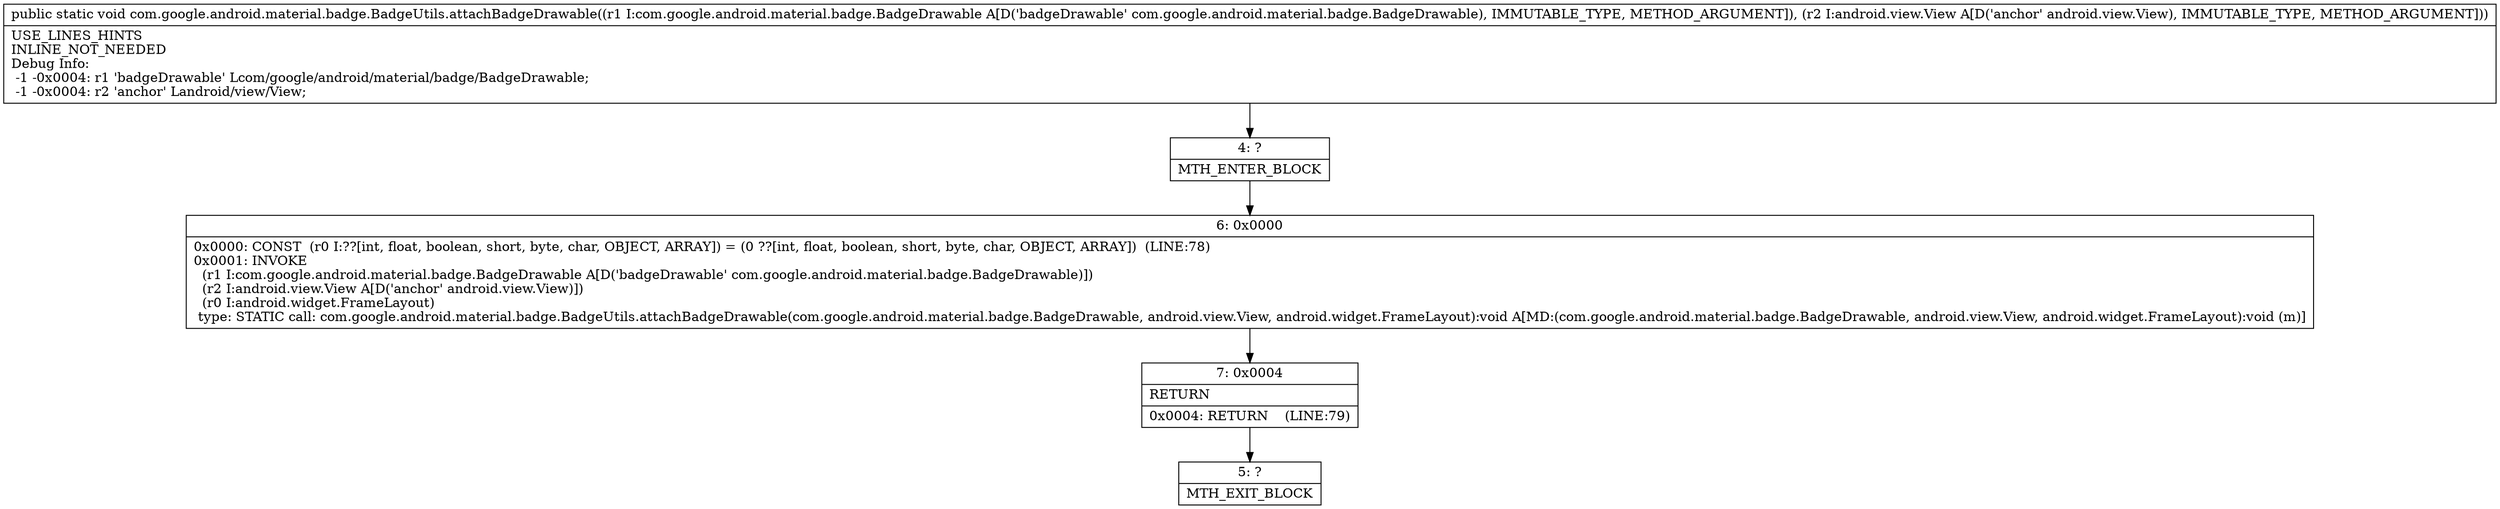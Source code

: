digraph "CFG forcom.google.android.material.badge.BadgeUtils.attachBadgeDrawable(Lcom\/google\/android\/material\/badge\/BadgeDrawable;Landroid\/view\/View;)V" {
Node_4 [shape=record,label="{4\:\ ?|MTH_ENTER_BLOCK\l}"];
Node_6 [shape=record,label="{6\:\ 0x0000|0x0000: CONST  (r0 I:??[int, float, boolean, short, byte, char, OBJECT, ARRAY]) = (0 ??[int, float, boolean, short, byte, char, OBJECT, ARRAY])  (LINE:78)\l0x0001: INVOKE  \l  (r1 I:com.google.android.material.badge.BadgeDrawable A[D('badgeDrawable' com.google.android.material.badge.BadgeDrawable)])\l  (r2 I:android.view.View A[D('anchor' android.view.View)])\l  (r0 I:android.widget.FrameLayout)\l type: STATIC call: com.google.android.material.badge.BadgeUtils.attachBadgeDrawable(com.google.android.material.badge.BadgeDrawable, android.view.View, android.widget.FrameLayout):void A[MD:(com.google.android.material.badge.BadgeDrawable, android.view.View, android.widget.FrameLayout):void (m)]\l}"];
Node_7 [shape=record,label="{7\:\ 0x0004|RETURN\l|0x0004: RETURN    (LINE:79)\l}"];
Node_5 [shape=record,label="{5\:\ ?|MTH_EXIT_BLOCK\l}"];
MethodNode[shape=record,label="{public static void com.google.android.material.badge.BadgeUtils.attachBadgeDrawable((r1 I:com.google.android.material.badge.BadgeDrawable A[D('badgeDrawable' com.google.android.material.badge.BadgeDrawable), IMMUTABLE_TYPE, METHOD_ARGUMENT]), (r2 I:android.view.View A[D('anchor' android.view.View), IMMUTABLE_TYPE, METHOD_ARGUMENT]))  | USE_LINES_HINTS\lINLINE_NOT_NEEDED\lDebug Info:\l  \-1 \-0x0004: r1 'badgeDrawable' Lcom\/google\/android\/material\/badge\/BadgeDrawable;\l  \-1 \-0x0004: r2 'anchor' Landroid\/view\/View;\l}"];
MethodNode -> Node_4;Node_4 -> Node_6;
Node_6 -> Node_7;
Node_7 -> Node_5;
}

